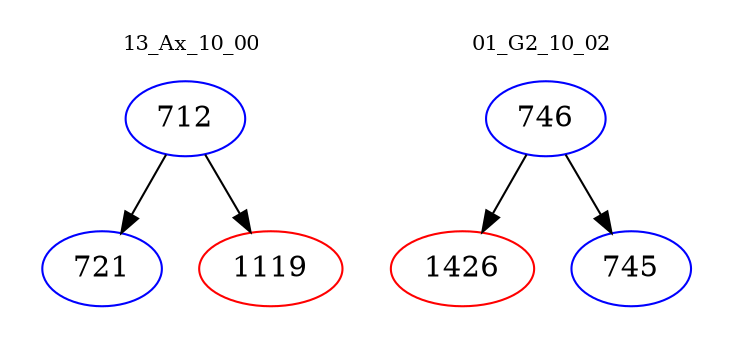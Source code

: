 digraph{
subgraph cluster_0 {
color = white
label = "13_Ax_10_00";
fontsize=10;
T0_712 [label="712", color="blue"]
T0_712 -> T0_721 [color="black"]
T0_721 [label="721", color="blue"]
T0_712 -> T0_1119 [color="black"]
T0_1119 [label="1119", color="red"]
}
subgraph cluster_1 {
color = white
label = "01_G2_10_02";
fontsize=10;
T1_746 [label="746", color="blue"]
T1_746 -> T1_1426 [color="black"]
T1_1426 [label="1426", color="red"]
T1_746 -> T1_745 [color="black"]
T1_745 [label="745", color="blue"]
}
}
